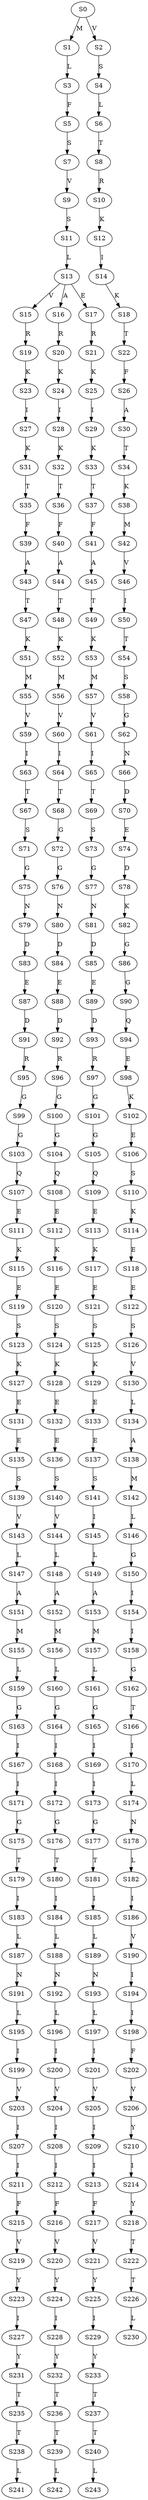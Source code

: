 strict digraph  {
	S0 -> S1 [ label = M ];
	S0 -> S2 [ label = V ];
	S1 -> S3 [ label = L ];
	S2 -> S4 [ label = S ];
	S3 -> S5 [ label = F ];
	S4 -> S6 [ label = L ];
	S5 -> S7 [ label = S ];
	S6 -> S8 [ label = T ];
	S7 -> S9 [ label = V ];
	S8 -> S10 [ label = R ];
	S9 -> S11 [ label = S ];
	S10 -> S12 [ label = K ];
	S11 -> S13 [ label = L ];
	S12 -> S14 [ label = I ];
	S13 -> S15 [ label = V ];
	S13 -> S16 [ label = A ];
	S13 -> S17 [ label = E ];
	S14 -> S18 [ label = K ];
	S15 -> S19 [ label = R ];
	S16 -> S20 [ label = R ];
	S17 -> S21 [ label = R ];
	S18 -> S22 [ label = T ];
	S19 -> S23 [ label = K ];
	S20 -> S24 [ label = K ];
	S21 -> S25 [ label = K ];
	S22 -> S26 [ label = F ];
	S23 -> S27 [ label = I ];
	S24 -> S28 [ label = I ];
	S25 -> S29 [ label = I ];
	S26 -> S30 [ label = A ];
	S27 -> S31 [ label = K ];
	S28 -> S32 [ label = K ];
	S29 -> S33 [ label = K ];
	S30 -> S34 [ label = T ];
	S31 -> S35 [ label = T ];
	S32 -> S36 [ label = T ];
	S33 -> S37 [ label = T ];
	S34 -> S38 [ label = K ];
	S35 -> S39 [ label = F ];
	S36 -> S40 [ label = F ];
	S37 -> S41 [ label = F ];
	S38 -> S42 [ label = M ];
	S39 -> S43 [ label = A ];
	S40 -> S44 [ label = A ];
	S41 -> S45 [ label = A ];
	S42 -> S46 [ label = V ];
	S43 -> S47 [ label = T ];
	S44 -> S48 [ label = T ];
	S45 -> S49 [ label = T ];
	S46 -> S50 [ label = I ];
	S47 -> S51 [ label = K ];
	S48 -> S52 [ label = K ];
	S49 -> S53 [ label = K ];
	S50 -> S54 [ label = T ];
	S51 -> S55 [ label = M ];
	S52 -> S56 [ label = M ];
	S53 -> S57 [ label = M ];
	S54 -> S58 [ label = S ];
	S55 -> S59 [ label = V ];
	S56 -> S60 [ label = V ];
	S57 -> S61 [ label = V ];
	S58 -> S62 [ label = G ];
	S59 -> S63 [ label = I ];
	S60 -> S64 [ label = I ];
	S61 -> S65 [ label = I ];
	S62 -> S66 [ label = N ];
	S63 -> S67 [ label = T ];
	S64 -> S68 [ label = T ];
	S65 -> S69 [ label = T ];
	S66 -> S70 [ label = D ];
	S67 -> S71 [ label = S ];
	S68 -> S72 [ label = G ];
	S69 -> S73 [ label = S ];
	S70 -> S74 [ label = E ];
	S71 -> S75 [ label = G ];
	S72 -> S76 [ label = G ];
	S73 -> S77 [ label = G ];
	S74 -> S78 [ label = D ];
	S75 -> S79 [ label = N ];
	S76 -> S80 [ label = N ];
	S77 -> S81 [ label = N ];
	S78 -> S82 [ label = K ];
	S79 -> S83 [ label = D ];
	S80 -> S84 [ label = D ];
	S81 -> S85 [ label = D ];
	S82 -> S86 [ label = G ];
	S83 -> S87 [ label = E ];
	S84 -> S88 [ label = E ];
	S85 -> S89 [ label = E ];
	S86 -> S90 [ label = G ];
	S87 -> S91 [ label = D ];
	S88 -> S92 [ label = D ];
	S89 -> S93 [ label = D ];
	S90 -> S94 [ label = Q ];
	S91 -> S95 [ label = R ];
	S92 -> S96 [ label = R ];
	S93 -> S97 [ label = R ];
	S94 -> S98 [ label = E ];
	S95 -> S99 [ label = G ];
	S96 -> S100 [ label = G ];
	S97 -> S101 [ label = G ];
	S98 -> S102 [ label = K ];
	S99 -> S103 [ label = G ];
	S100 -> S104 [ label = G ];
	S101 -> S105 [ label = G ];
	S102 -> S106 [ label = E ];
	S103 -> S107 [ label = Q ];
	S104 -> S108 [ label = Q ];
	S105 -> S109 [ label = Q ];
	S106 -> S110 [ label = S ];
	S107 -> S111 [ label = E ];
	S108 -> S112 [ label = E ];
	S109 -> S113 [ label = E ];
	S110 -> S114 [ label = K ];
	S111 -> S115 [ label = K ];
	S112 -> S116 [ label = K ];
	S113 -> S117 [ label = K ];
	S114 -> S118 [ label = E ];
	S115 -> S119 [ label = E ];
	S116 -> S120 [ label = E ];
	S117 -> S121 [ label = E ];
	S118 -> S122 [ label = E ];
	S119 -> S123 [ label = S ];
	S120 -> S124 [ label = S ];
	S121 -> S125 [ label = S ];
	S122 -> S126 [ label = S ];
	S123 -> S127 [ label = K ];
	S124 -> S128 [ label = K ];
	S125 -> S129 [ label = K ];
	S126 -> S130 [ label = V ];
	S127 -> S131 [ label = E ];
	S128 -> S132 [ label = E ];
	S129 -> S133 [ label = E ];
	S130 -> S134 [ label = L ];
	S131 -> S135 [ label = E ];
	S132 -> S136 [ label = E ];
	S133 -> S137 [ label = E ];
	S134 -> S138 [ label = A ];
	S135 -> S139 [ label = S ];
	S136 -> S140 [ label = S ];
	S137 -> S141 [ label = S ];
	S138 -> S142 [ label = M ];
	S139 -> S143 [ label = V ];
	S140 -> S144 [ label = V ];
	S141 -> S145 [ label = I ];
	S142 -> S146 [ label = L ];
	S143 -> S147 [ label = L ];
	S144 -> S148 [ label = L ];
	S145 -> S149 [ label = L ];
	S146 -> S150 [ label = G ];
	S147 -> S151 [ label = A ];
	S148 -> S152 [ label = A ];
	S149 -> S153 [ label = A ];
	S150 -> S154 [ label = I ];
	S151 -> S155 [ label = M ];
	S152 -> S156 [ label = M ];
	S153 -> S157 [ label = M ];
	S154 -> S158 [ label = I ];
	S155 -> S159 [ label = L ];
	S156 -> S160 [ label = L ];
	S157 -> S161 [ label = L ];
	S158 -> S162 [ label = G ];
	S159 -> S163 [ label = G ];
	S160 -> S164 [ label = G ];
	S161 -> S165 [ label = G ];
	S162 -> S166 [ label = T ];
	S163 -> S167 [ label = I ];
	S164 -> S168 [ label = I ];
	S165 -> S169 [ label = I ];
	S166 -> S170 [ label = I ];
	S167 -> S171 [ label = I ];
	S168 -> S172 [ label = I ];
	S169 -> S173 [ label = I ];
	S170 -> S174 [ label = L ];
	S171 -> S175 [ label = G ];
	S172 -> S176 [ label = G ];
	S173 -> S177 [ label = G ];
	S174 -> S178 [ label = N ];
	S175 -> S179 [ label = T ];
	S176 -> S180 [ label = T ];
	S177 -> S181 [ label = T ];
	S178 -> S182 [ label = L ];
	S179 -> S183 [ label = I ];
	S180 -> S184 [ label = I ];
	S181 -> S185 [ label = I ];
	S182 -> S186 [ label = I ];
	S183 -> S187 [ label = L ];
	S184 -> S188 [ label = L ];
	S185 -> S189 [ label = L ];
	S186 -> S190 [ label = V ];
	S187 -> S191 [ label = N ];
	S188 -> S192 [ label = N ];
	S189 -> S193 [ label = N ];
	S190 -> S194 [ label = I ];
	S191 -> S195 [ label = L ];
	S192 -> S196 [ label = L ];
	S193 -> S197 [ label = L ];
	S194 -> S198 [ label = I ];
	S195 -> S199 [ label = I ];
	S196 -> S200 [ label = I ];
	S197 -> S201 [ label = I ];
	S198 -> S202 [ label = F ];
	S199 -> S203 [ label = V ];
	S200 -> S204 [ label = V ];
	S201 -> S205 [ label = V ];
	S202 -> S206 [ label = V ];
	S203 -> S207 [ label = I ];
	S204 -> S208 [ label = I ];
	S205 -> S209 [ label = I ];
	S206 -> S210 [ label = Y ];
	S207 -> S211 [ label = I ];
	S208 -> S212 [ label = I ];
	S209 -> S213 [ label = I ];
	S210 -> S214 [ label = I ];
	S211 -> S215 [ label = F ];
	S212 -> S216 [ label = F ];
	S213 -> S217 [ label = F ];
	S214 -> S218 [ label = Y ];
	S215 -> S219 [ label = V ];
	S216 -> S220 [ label = V ];
	S217 -> S221 [ label = V ];
	S218 -> S222 [ label = T ];
	S219 -> S223 [ label = Y ];
	S220 -> S224 [ label = Y ];
	S221 -> S225 [ label = Y ];
	S222 -> S226 [ label = T ];
	S223 -> S227 [ label = I ];
	S224 -> S228 [ label = I ];
	S225 -> S229 [ label = I ];
	S226 -> S230 [ label = L ];
	S227 -> S231 [ label = Y ];
	S228 -> S232 [ label = Y ];
	S229 -> S233 [ label = Y ];
	S231 -> S235 [ label = T ];
	S232 -> S236 [ label = T ];
	S233 -> S237 [ label = T ];
	S235 -> S238 [ label = T ];
	S236 -> S239 [ label = T ];
	S237 -> S240 [ label = T ];
	S238 -> S241 [ label = L ];
	S239 -> S242 [ label = L ];
	S240 -> S243 [ label = L ];
}
